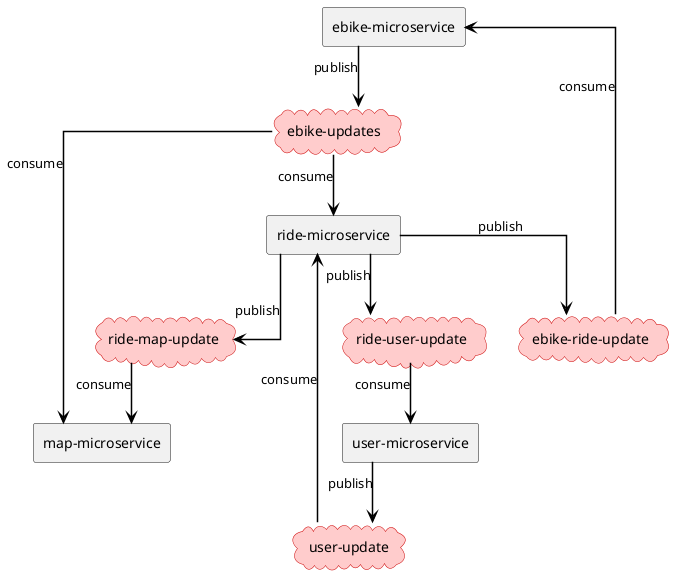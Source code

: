 @startuml kafka-communications
skinparam linetype ortho
skinparam packageStyle rectangle
skinparam ArrowColor Black
skinparam ArrowThickness 1.5

' Define style for Kafka topics
skinparam cloud {
  BackgroundColor #FFCCCC
  BorderColor #CC0000
}

' Microservices
rectangle "ebike-microservice" as EBike
rectangle "ride-microservice" as Ride
rectangle "map-microservice" as Map
rectangle "user-microservice" as User

' Kafka Topics (styled)
cloud "ebike-updates" as T1
cloud "ebike-ride-update" as T2
cloud "ride-map-update" as T3
cloud "ride-user-update" as T4
cloud "user-update" as T5

' Communication flows
EBike --> T1 : publish
T1 --> Map : consume
T1 --> Ride : consume

Ride --> T2 : publish
T2 --> EBike : consume

Ride --> T3 : publish
T3 --> Map : consume

Ride --> T4 : publish
T4 --> User : consume

User --> T5 : publish
T5 --> Ride : consume
@enduml

